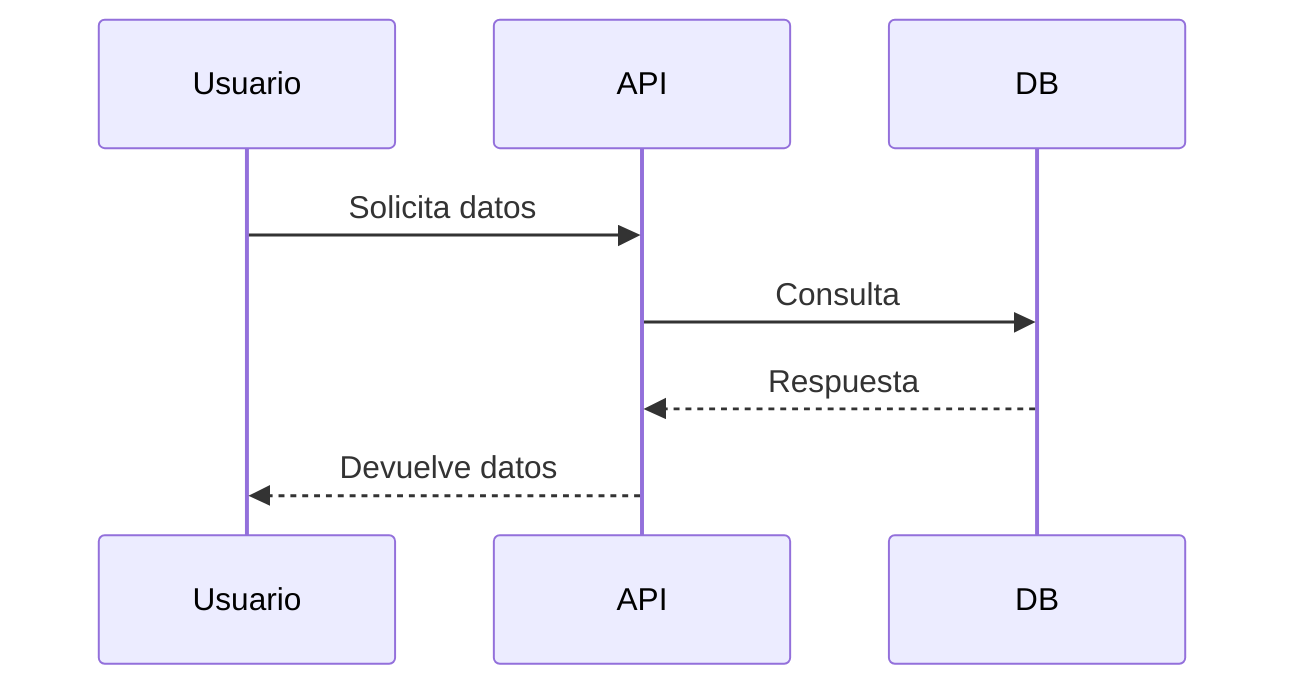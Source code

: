 %%{init: {'theme':'default'}}%%
%%{css: '.mermaid { background-color: #fff !important; }'}%%
sequenceDiagram
    participant Usuario
    participant API
    participant DB
    Usuario->>API: Solicita datos
    API->>DB: Consulta
    DB-->>API: Respuesta
    API-->>Usuario: Devuelve datos